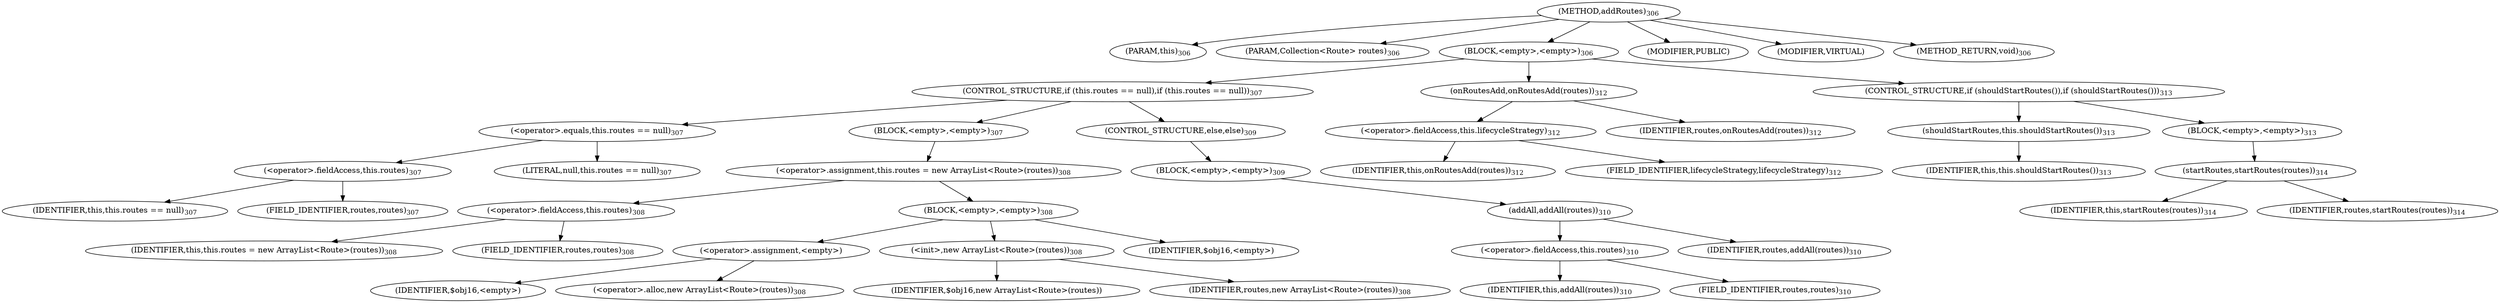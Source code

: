 digraph "addRoutes" {  
"835" [label = <(METHOD,addRoutes)<SUB>306</SUB>> ]
"36" [label = <(PARAM,this)<SUB>306</SUB>> ]
"836" [label = <(PARAM,Collection&lt;Route&gt; routes)<SUB>306</SUB>> ]
"837" [label = <(BLOCK,&lt;empty&gt;,&lt;empty&gt;)<SUB>306</SUB>> ]
"838" [label = <(CONTROL_STRUCTURE,if (this.routes == null),if (this.routes == null))<SUB>307</SUB>> ]
"839" [label = <(&lt;operator&gt;.equals,this.routes == null)<SUB>307</SUB>> ]
"840" [label = <(&lt;operator&gt;.fieldAccess,this.routes)<SUB>307</SUB>> ]
"35" [label = <(IDENTIFIER,this,this.routes == null)<SUB>307</SUB>> ]
"841" [label = <(FIELD_IDENTIFIER,routes,routes)<SUB>307</SUB>> ]
"842" [label = <(LITERAL,null,this.routes == null)<SUB>307</SUB>> ]
"843" [label = <(BLOCK,&lt;empty&gt;,&lt;empty&gt;)<SUB>307</SUB>> ]
"844" [label = <(&lt;operator&gt;.assignment,this.routes = new ArrayList&lt;Route&gt;(routes))<SUB>308</SUB>> ]
"845" [label = <(&lt;operator&gt;.fieldAccess,this.routes)<SUB>308</SUB>> ]
"37" [label = <(IDENTIFIER,this,this.routes = new ArrayList&lt;Route&gt;(routes))<SUB>308</SUB>> ]
"846" [label = <(FIELD_IDENTIFIER,routes,routes)<SUB>308</SUB>> ]
"847" [label = <(BLOCK,&lt;empty&gt;,&lt;empty&gt;)<SUB>308</SUB>> ]
"848" [label = <(&lt;operator&gt;.assignment,&lt;empty&gt;)> ]
"849" [label = <(IDENTIFIER,$obj16,&lt;empty&gt;)> ]
"850" [label = <(&lt;operator&gt;.alloc,new ArrayList&lt;Route&gt;(routes))<SUB>308</SUB>> ]
"851" [label = <(&lt;init&gt;,new ArrayList&lt;Route&gt;(routes))<SUB>308</SUB>> ]
"852" [label = <(IDENTIFIER,$obj16,new ArrayList&lt;Route&gt;(routes))> ]
"853" [label = <(IDENTIFIER,routes,new ArrayList&lt;Route&gt;(routes))<SUB>308</SUB>> ]
"854" [label = <(IDENTIFIER,$obj16,&lt;empty&gt;)> ]
"855" [label = <(CONTROL_STRUCTURE,else,else)<SUB>309</SUB>> ]
"856" [label = <(BLOCK,&lt;empty&gt;,&lt;empty&gt;)<SUB>309</SUB>> ]
"857" [label = <(addAll,addAll(routes))<SUB>310</SUB>> ]
"858" [label = <(&lt;operator&gt;.fieldAccess,this.routes)<SUB>310</SUB>> ]
"38" [label = <(IDENTIFIER,this,addAll(routes))<SUB>310</SUB>> ]
"859" [label = <(FIELD_IDENTIFIER,routes,routes)<SUB>310</SUB>> ]
"860" [label = <(IDENTIFIER,routes,addAll(routes))<SUB>310</SUB>> ]
"861" [label = <(onRoutesAdd,onRoutesAdd(routes))<SUB>312</SUB>> ]
"862" [label = <(&lt;operator&gt;.fieldAccess,this.lifecycleStrategy)<SUB>312</SUB>> ]
"863" [label = <(IDENTIFIER,this,onRoutesAdd(routes))<SUB>312</SUB>> ]
"864" [label = <(FIELD_IDENTIFIER,lifecycleStrategy,lifecycleStrategy)<SUB>312</SUB>> ]
"865" [label = <(IDENTIFIER,routes,onRoutesAdd(routes))<SUB>312</SUB>> ]
"866" [label = <(CONTROL_STRUCTURE,if (shouldStartRoutes()),if (shouldStartRoutes()))<SUB>313</SUB>> ]
"867" [label = <(shouldStartRoutes,this.shouldStartRoutes())<SUB>313</SUB>> ]
"39" [label = <(IDENTIFIER,this,this.shouldStartRoutes())<SUB>313</SUB>> ]
"868" [label = <(BLOCK,&lt;empty&gt;,&lt;empty&gt;)<SUB>313</SUB>> ]
"869" [label = <(startRoutes,startRoutes(routes))<SUB>314</SUB>> ]
"40" [label = <(IDENTIFIER,this,startRoutes(routes))<SUB>314</SUB>> ]
"870" [label = <(IDENTIFIER,routes,startRoutes(routes))<SUB>314</SUB>> ]
"871" [label = <(MODIFIER,PUBLIC)> ]
"872" [label = <(MODIFIER,VIRTUAL)> ]
"873" [label = <(METHOD_RETURN,void)<SUB>306</SUB>> ]
  "835" -> "36" 
  "835" -> "836" 
  "835" -> "837" 
  "835" -> "871" 
  "835" -> "872" 
  "835" -> "873" 
  "837" -> "838" 
  "837" -> "861" 
  "837" -> "866" 
  "838" -> "839" 
  "838" -> "843" 
  "838" -> "855" 
  "839" -> "840" 
  "839" -> "842" 
  "840" -> "35" 
  "840" -> "841" 
  "843" -> "844" 
  "844" -> "845" 
  "844" -> "847" 
  "845" -> "37" 
  "845" -> "846" 
  "847" -> "848" 
  "847" -> "851" 
  "847" -> "854" 
  "848" -> "849" 
  "848" -> "850" 
  "851" -> "852" 
  "851" -> "853" 
  "855" -> "856" 
  "856" -> "857" 
  "857" -> "858" 
  "857" -> "860" 
  "858" -> "38" 
  "858" -> "859" 
  "861" -> "862" 
  "861" -> "865" 
  "862" -> "863" 
  "862" -> "864" 
  "866" -> "867" 
  "866" -> "868" 
  "867" -> "39" 
  "868" -> "869" 
  "869" -> "40" 
  "869" -> "870" 
}
